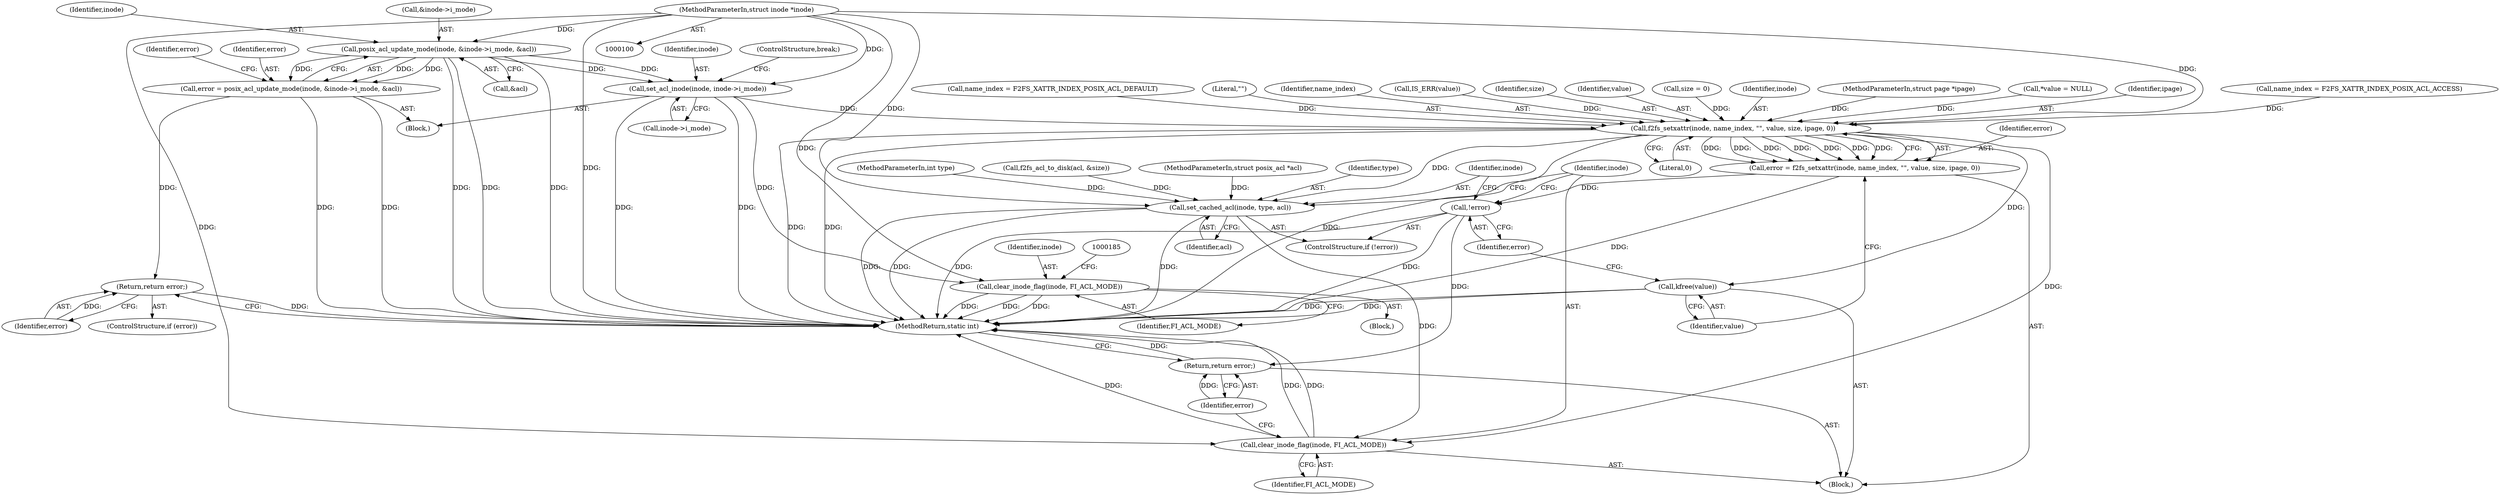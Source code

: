 digraph "0_linux_073931017b49d9458aa351605b43a7e34598caef_4@API" {
"1000128" [label="(Call,posix_acl_update_mode(inode, &inode->i_mode, &acl))"];
"1000101" [label="(MethodParameterIn,struct inode *inode)"];
"1000126" [label="(Call,error = posix_acl_update_mode(inode, &inode->i_mode, &acl))"];
"1000138" [label="(Return,return error;)"];
"1000140" [label="(Call,set_acl_inode(inode, inode->i_mode))"];
"1000180" [label="(Call,clear_inode_flag(inode, FI_ACL_MODE))"];
"1000190" [label="(Call,f2fs_setxattr(inode, name_index, \"\", value, size, ipage, 0))"];
"1000188" [label="(Call,error = f2fs_setxattr(inode, name_index, \"\", value, size, ipage, 0))"];
"1000201" [label="(Call,!error)"];
"1000210" [label="(Return,return error;)"];
"1000198" [label="(Call,kfree(value))"];
"1000203" [label="(Call,set_cached_acl(inode, type, acl))"];
"1000207" [label="(Call,clear_inode_flag(inode, FI_ACL_MODE))"];
"1000120" [label="(Call,name_index = F2FS_XATTR_INDEX_POSIX_ACL_ACCESS)"];
"1000137" [label="(Identifier,error)"];
"1000204" [label="(Identifier,inode)"];
"1000141" [label="(Identifier,inode)"];
"1000102" [label="(MethodParameterIn,int type)"];
"1000126" [label="(Call,error = posix_acl_update_mode(inode, &inode->i_mode, &acl))"];
"1000147" [label="(Call,name_index = F2FS_XATTR_INDEX_POSIX_ACL_DEFAULT)"];
"1000201" [label="(Call,!error)"];
"1000193" [label="(Literal,\"\")"];
"1000202" [label="(Identifier,error)"];
"1000211" [label="(Identifier,error)"];
"1000198" [label="(Call,kfree(value))"];
"1000129" [label="(Identifier,inode)"];
"1000208" [label="(Identifier,inode)"];
"1000197" [label="(Literal,0)"];
"1000101" [label="(MethodParameterIn,struct inode *inode)"];
"1000180" [label="(Call,clear_inode_flag(inode, FI_ACL_MODE))"];
"1000127" [label="(Identifier,error)"];
"1000189" [label="(Identifier,error)"];
"1000192" [label="(Identifier,name_index)"];
"1000177" [label="(Call,IS_ERR(value))"];
"1000195" [label="(Identifier,size)"];
"1000212" [label="(MethodReturn,static int)"];
"1000194" [label="(Identifier,value)"];
"1000112" [label="(Call,size = 0)"];
"1000210" [label="(Return,return error;)"];
"1000139" [label="(Identifier,error)"];
"1000105" [label="(Block,)"];
"1000125" [label="(Block,)"];
"1000182" [label="(Identifier,FI_ACL_MODE)"];
"1000190" [label="(Call,f2fs_setxattr(inode, name_index, \"\", value, size, ipage, 0))"];
"1000136" [label="(ControlStructure,if (error))"];
"1000191" [label="(Identifier,inode)"];
"1000104" [label="(MethodParameterIn,struct page *ipage)"];
"1000188" [label="(Call,error = f2fs_setxattr(inode, name_index, \"\", value, size, ipage, 0))"];
"1000200" [label="(ControlStructure,if (!error))"];
"1000128" [label="(Call,posix_acl_update_mode(inode, &inode->i_mode, &acl))"];
"1000138" [label="(Return,return error;)"];
"1000179" [label="(Block,)"];
"1000199" [label="(Identifier,value)"];
"1000134" [label="(Call,&acl)"];
"1000209" [label="(Identifier,FI_ACL_MODE)"];
"1000145" [label="(ControlStructure,break;)"];
"1000140" [label="(Call,set_acl_inode(inode, inode->i_mode))"];
"1000108" [label="(Call,*value = NULL)"];
"1000206" [label="(Identifier,acl)"];
"1000172" [label="(Call,f2fs_acl_to_disk(acl, &size))"];
"1000142" [label="(Call,inode->i_mode)"];
"1000103" [label="(MethodParameterIn,struct posix_acl *acl)"];
"1000205" [label="(Identifier,type)"];
"1000203" [label="(Call,set_cached_acl(inode, type, acl))"];
"1000196" [label="(Identifier,ipage)"];
"1000181" [label="(Identifier,inode)"];
"1000207" [label="(Call,clear_inode_flag(inode, FI_ACL_MODE))"];
"1000130" [label="(Call,&inode->i_mode)"];
"1000128" -> "1000126"  [label="AST: "];
"1000128" -> "1000134"  [label="CFG: "];
"1000129" -> "1000128"  [label="AST: "];
"1000130" -> "1000128"  [label="AST: "];
"1000134" -> "1000128"  [label="AST: "];
"1000126" -> "1000128"  [label="CFG: "];
"1000128" -> "1000212"  [label="DDG: "];
"1000128" -> "1000212"  [label="DDG: "];
"1000128" -> "1000212"  [label="DDG: "];
"1000128" -> "1000126"  [label="DDG: "];
"1000128" -> "1000126"  [label="DDG: "];
"1000128" -> "1000126"  [label="DDG: "];
"1000101" -> "1000128"  [label="DDG: "];
"1000128" -> "1000140"  [label="DDG: "];
"1000128" -> "1000140"  [label="DDG: "];
"1000101" -> "1000100"  [label="AST: "];
"1000101" -> "1000212"  [label="DDG: "];
"1000101" -> "1000140"  [label="DDG: "];
"1000101" -> "1000180"  [label="DDG: "];
"1000101" -> "1000190"  [label="DDG: "];
"1000101" -> "1000203"  [label="DDG: "];
"1000101" -> "1000207"  [label="DDG: "];
"1000126" -> "1000125"  [label="AST: "];
"1000127" -> "1000126"  [label="AST: "];
"1000137" -> "1000126"  [label="CFG: "];
"1000126" -> "1000212"  [label="DDG: "];
"1000126" -> "1000212"  [label="DDG: "];
"1000126" -> "1000138"  [label="DDG: "];
"1000138" -> "1000136"  [label="AST: "];
"1000138" -> "1000139"  [label="CFG: "];
"1000139" -> "1000138"  [label="AST: "];
"1000212" -> "1000138"  [label="CFG: "];
"1000138" -> "1000212"  [label="DDG: "];
"1000139" -> "1000138"  [label="DDG: "];
"1000140" -> "1000125"  [label="AST: "];
"1000140" -> "1000142"  [label="CFG: "];
"1000141" -> "1000140"  [label="AST: "];
"1000142" -> "1000140"  [label="AST: "];
"1000145" -> "1000140"  [label="CFG: "];
"1000140" -> "1000212"  [label="DDG: "];
"1000140" -> "1000212"  [label="DDG: "];
"1000140" -> "1000180"  [label="DDG: "];
"1000140" -> "1000190"  [label="DDG: "];
"1000180" -> "1000179"  [label="AST: "];
"1000180" -> "1000182"  [label="CFG: "];
"1000181" -> "1000180"  [label="AST: "];
"1000182" -> "1000180"  [label="AST: "];
"1000185" -> "1000180"  [label="CFG: "];
"1000180" -> "1000212"  [label="DDG: "];
"1000180" -> "1000212"  [label="DDG: "];
"1000180" -> "1000212"  [label="DDG: "];
"1000190" -> "1000188"  [label="AST: "];
"1000190" -> "1000197"  [label="CFG: "];
"1000191" -> "1000190"  [label="AST: "];
"1000192" -> "1000190"  [label="AST: "];
"1000193" -> "1000190"  [label="AST: "];
"1000194" -> "1000190"  [label="AST: "];
"1000195" -> "1000190"  [label="AST: "];
"1000196" -> "1000190"  [label="AST: "];
"1000197" -> "1000190"  [label="AST: "];
"1000188" -> "1000190"  [label="CFG: "];
"1000190" -> "1000212"  [label="DDG: "];
"1000190" -> "1000212"  [label="DDG: "];
"1000190" -> "1000212"  [label="DDG: "];
"1000190" -> "1000188"  [label="DDG: "];
"1000190" -> "1000188"  [label="DDG: "];
"1000190" -> "1000188"  [label="DDG: "];
"1000190" -> "1000188"  [label="DDG: "];
"1000190" -> "1000188"  [label="DDG: "];
"1000190" -> "1000188"  [label="DDG: "];
"1000190" -> "1000188"  [label="DDG: "];
"1000120" -> "1000190"  [label="DDG: "];
"1000147" -> "1000190"  [label="DDG: "];
"1000177" -> "1000190"  [label="DDG: "];
"1000108" -> "1000190"  [label="DDG: "];
"1000112" -> "1000190"  [label="DDG: "];
"1000104" -> "1000190"  [label="DDG: "];
"1000190" -> "1000198"  [label="DDG: "];
"1000190" -> "1000203"  [label="DDG: "];
"1000190" -> "1000207"  [label="DDG: "];
"1000188" -> "1000105"  [label="AST: "];
"1000189" -> "1000188"  [label="AST: "];
"1000199" -> "1000188"  [label="CFG: "];
"1000188" -> "1000212"  [label="DDG: "];
"1000188" -> "1000201"  [label="DDG: "];
"1000201" -> "1000200"  [label="AST: "];
"1000201" -> "1000202"  [label="CFG: "];
"1000202" -> "1000201"  [label="AST: "];
"1000204" -> "1000201"  [label="CFG: "];
"1000208" -> "1000201"  [label="CFG: "];
"1000201" -> "1000212"  [label="DDG: "];
"1000201" -> "1000212"  [label="DDG: "];
"1000201" -> "1000210"  [label="DDG: "];
"1000210" -> "1000105"  [label="AST: "];
"1000210" -> "1000211"  [label="CFG: "];
"1000211" -> "1000210"  [label="AST: "];
"1000212" -> "1000210"  [label="CFG: "];
"1000210" -> "1000212"  [label="DDG: "];
"1000211" -> "1000210"  [label="DDG: "];
"1000198" -> "1000105"  [label="AST: "];
"1000198" -> "1000199"  [label="CFG: "];
"1000199" -> "1000198"  [label="AST: "];
"1000202" -> "1000198"  [label="CFG: "];
"1000198" -> "1000212"  [label="DDG: "];
"1000198" -> "1000212"  [label="DDG: "];
"1000203" -> "1000200"  [label="AST: "];
"1000203" -> "1000206"  [label="CFG: "];
"1000204" -> "1000203"  [label="AST: "];
"1000205" -> "1000203"  [label="AST: "];
"1000206" -> "1000203"  [label="AST: "];
"1000208" -> "1000203"  [label="CFG: "];
"1000203" -> "1000212"  [label="DDG: "];
"1000203" -> "1000212"  [label="DDG: "];
"1000203" -> "1000212"  [label="DDG: "];
"1000102" -> "1000203"  [label="DDG: "];
"1000172" -> "1000203"  [label="DDG: "];
"1000103" -> "1000203"  [label="DDG: "];
"1000203" -> "1000207"  [label="DDG: "];
"1000207" -> "1000105"  [label="AST: "];
"1000207" -> "1000209"  [label="CFG: "];
"1000208" -> "1000207"  [label="AST: "];
"1000209" -> "1000207"  [label="AST: "];
"1000211" -> "1000207"  [label="CFG: "];
"1000207" -> "1000212"  [label="DDG: "];
"1000207" -> "1000212"  [label="DDG: "];
"1000207" -> "1000212"  [label="DDG: "];
}
